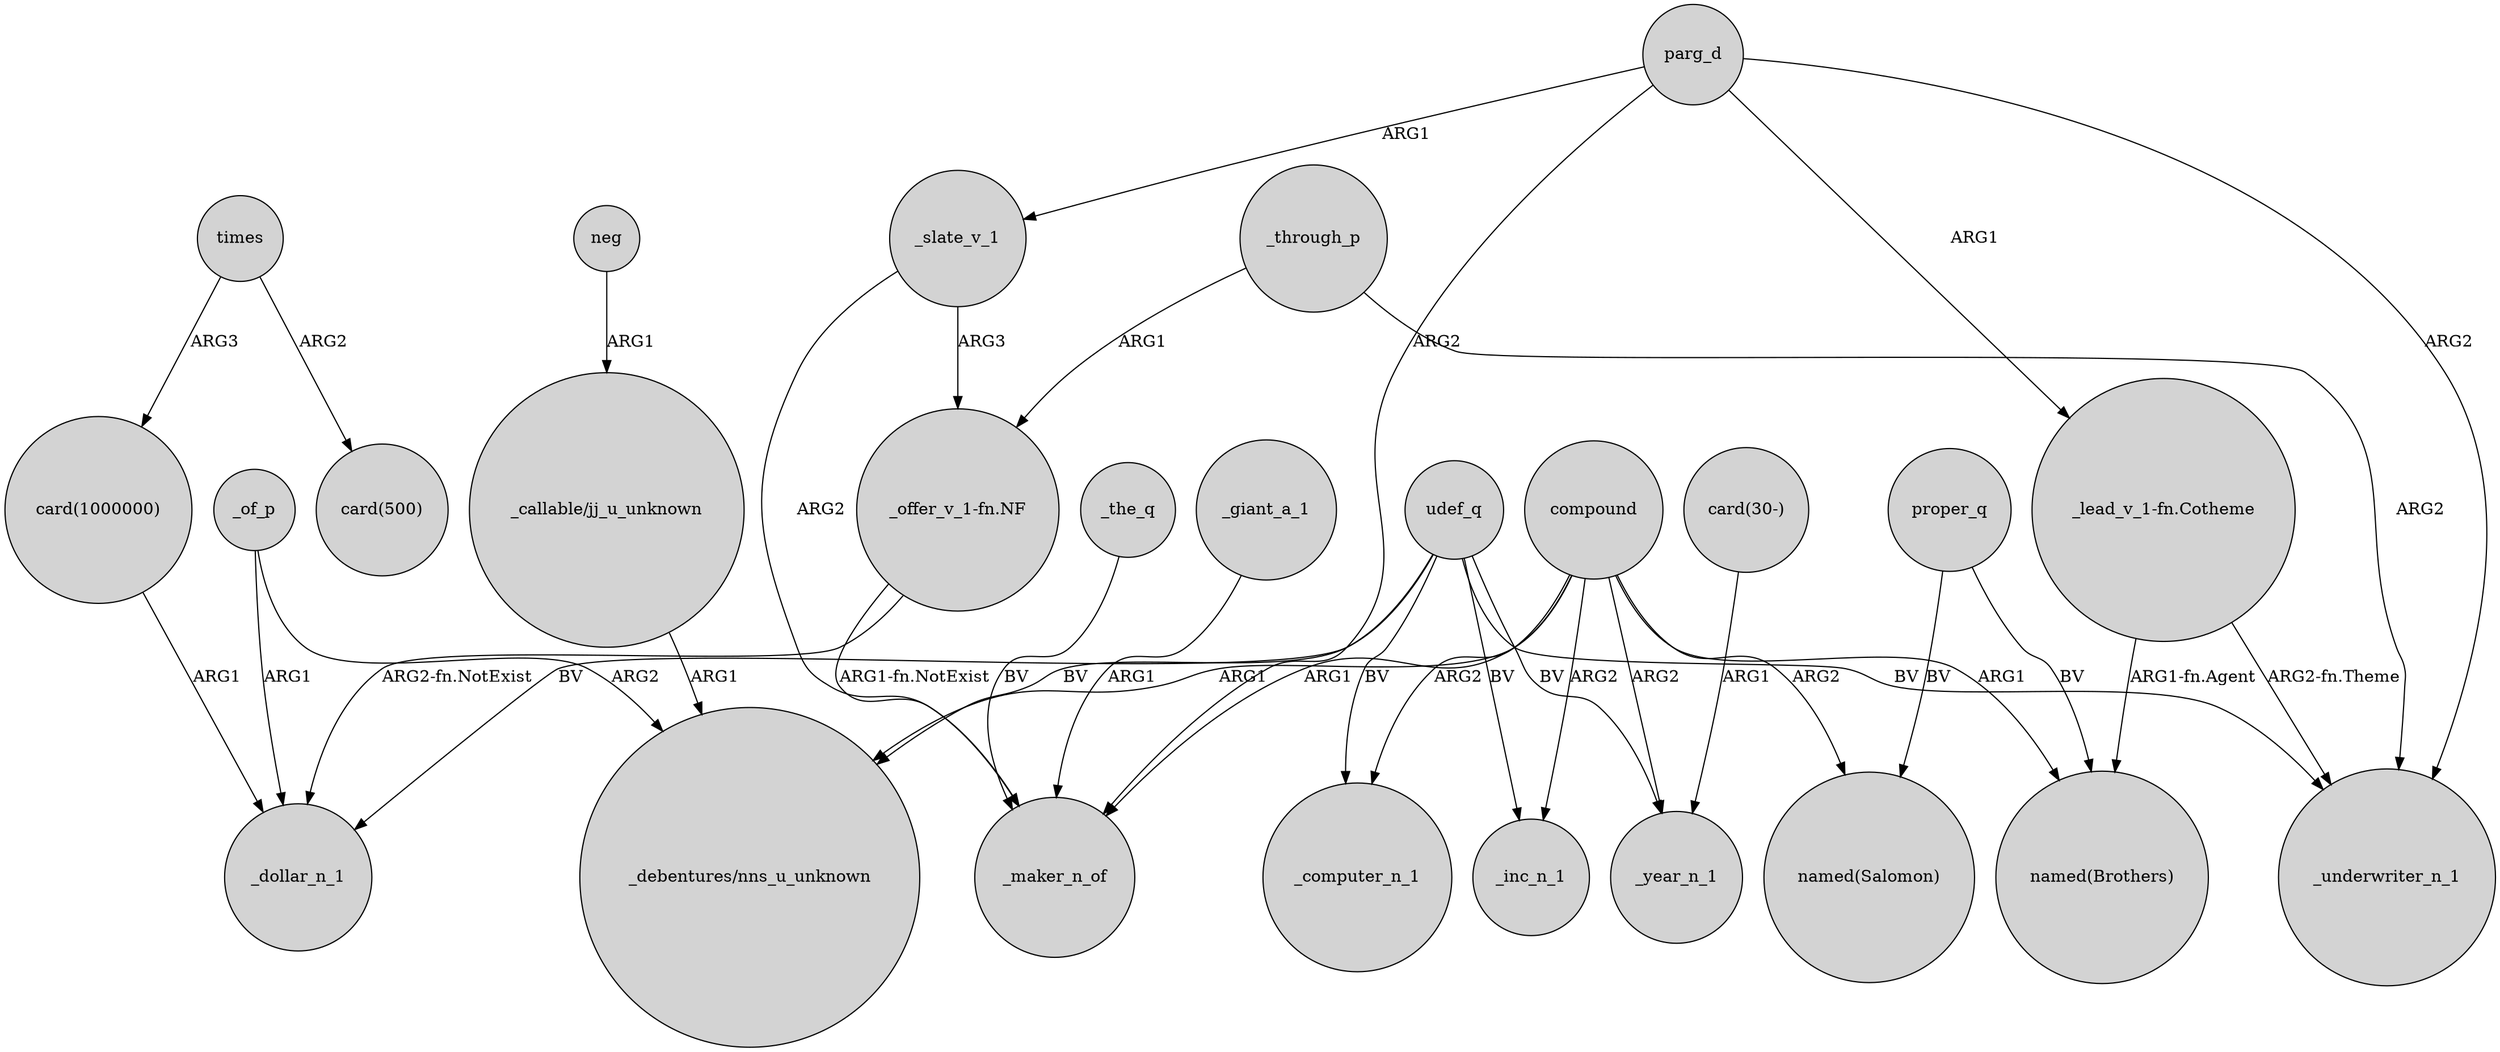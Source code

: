 digraph {
	node [shape=circle style=filled]
	"card(1000000)" -> _dollar_n_1 [label=ARG1]
	_of_p -> "_debentures/nns_u_unknown" [label=ARG2]
	_giant_a_1 -> _maker_n_of [label=ARG1]
	parg_d -> "_lead_v_1-fn.Cotheme" [label=ARG1]
	udef_q -> _inc_n_1 [label=BV]
	proper_q -> "named(Brothers)" [label=BV]
	"_callable/jj_u_unknown" -> "_debentures/nns_u_unknown" [label=ARG1]
	_of_p -> _dollar_n_1 [label=ARG1]
	parg_d -> _underwriter_n_1 [label=ARG2]
	compound -> _maker_n_of [label=ARG1]
	"card(30-)" -> _year_n_1 [label=ARG1]
	_the_q -> _maker_n_of [label=BV]
	compound -> "_debentures/nns_u_unknown" [label=ARG1]
	parg_d -> _maker_n_of [label=ARG2]
	parg_d -> _slate_v_1 [label=ARG1]
	udef_q -> _computer_n_1 [label=BV]
	compound -> "named(Brothers)" [label=ARG1]
	_slate_v_1 -> _maker_n_of [label=ARG2]
	compound -> _computer_n_1 [label=ARG2]
	"_lead_v_1-fn.Cotheme" -> _underwriter_n_1 [label="ARG2-fn.Theme"]
	"_offer_v_1-fn.NF" -> _maker_n_of [label="ARG1-fn.NotExist"]
	"_offer_v_1-fn.NF" -> _dollar_n_1 [label="ARG2-fn.NotExist"]
	udef_q -> _underwriter_n_1 [label=BV]
	times -> "card(1000000)" [label=ARG3]
	proper_q -> "named(Salomon)" [label=BV]
	_through_p -> "_offer_v_1-fn.NF" [label=ARG1]
	times -> "card(500)" [label=ARG2]
	udef_q -> "_debentures/nns_u_unknown" [label=BV]
	compound -> "named(Salomon)" [label=ARG2]
	_through_p -> _underwriter_n_1 [label=ARG2]
	compound -> _year_n_1 [label=ARG2]
	"_lead_v_1-fn.Cotheme" -> "named(Brothers)" [label="ARG1-fn.Agent"]
	udef_q -> _year_n_1 [label=BV]
	_slate_v_1 -> "_offer_v_1-fn.NF" [label=ARG3]
	neg -> "_callable/jj_u_unknown" [label=ARG1]
	compound -> _inc_n_1 [label=ARG2]
	udef_q -> _dollar_n_1 [label=BV]
}
